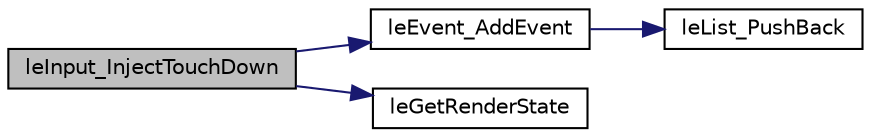 digraph "leInput_InjectTouchDown"
{
 // LATEX_PDF_SIZE
  edge [fontname="Helvetica",fontsize="10",labelfontname="Helvetica",labelfontsize="10"];
  node [fontname="Helvetica",fontsize="10",shape=record];
  rankdir="LR";
  Node1 [label="leInput_InjectTouchDown",height=0.2,width=0.4,color="black", fillcolor="grey75", style="filled", fontcolor="black",tooltip=" "];
  Node1 -> Node2 [color="midnightblue",fontsize="10",style="solid",fontname="Helvetica"];
  Node2 [label="leEvent_AddEvent",height=0.2,width=0.4,color="black", fillcolor="white", style="filled",URL="$legato__event_8c.html#a107996c97fad1a489f12053b41db2fa6",tooltip=" "];
  Node2 -> Node3 [color="midnightblue",fontsize="10",style="solid",fontname="Helvetica"];
  Node3 [label="leList_PushBack",height=0.2,width=0.4,color="black", fillcolor="white", style="filled",URL="$legato__list_8c.html#aba7724f8892fd1f6fd4ee92b39e7f9ce",tooltip=" "];
  Node1 -> Node4 [color="midnightblue",fontsize="10",style="solid",fontname="Helvetica"];
  Node4 [label="leGetRenderState",height=0.2,width=0.4,color="black", fillcolor="white", style="filled",URL="$legato__renderer_8c.html#acf4d7d2f8cb00624604cdb1f8807a166",tooltip=" "];
}
